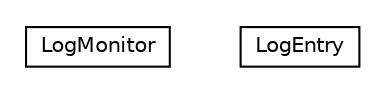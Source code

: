 #!/usr/local/bin/dot
#
# Class diagram 
# Generated by UMLGraph version R5_6-24-gf6e263 (http://www.umlgraph.org/)
#

digraph G {
	edge [fontname="Helvetica",fontsize=10,labelfontname="Helvetica",labelfontsize=10];
	node [fontname="Helvetica",fontsize=10,shape=plaintext];
	nodesep=0.25;
	ranksep=0.5;
	// org.universAAL.tools.logmonitor.all_log.LogMonitor
	c318 [label=<<table title="org.universAAL.tools.logmonitor.all_log.LogMonitor" border="0" cellborder="1" cellspacing="0" cellpadding="2" port="p" href="./LogMonitor.html">
		<tr><td><table border="0" cellspacing="0" cellpadding="1">
<tr><td align="center" balign="center"> LogMonitor </td></tr>
		</table></td></tr>
		</table>>, URL="./LogMonitor.html", fontname="Helvetica", fontcolor="black", fontsize=10.0];
	// org.universAAL.tools.logmonitor.all_log.LogEntry
	c319 [label=<<table title="org.universAAL.tools.logmonitor.all_log.LogEntry" border="0" cellborder="1" cellspacing="0" cellpadding="2" port="p" href="./LogEntry.html">
		<tr><td><table border="0" cellspacing="0" cellpadding="1">
<tr><td align="center" balign="center"> LogEntry </td></tr>
		</table></td></tr>
		</table>>, URL="./LogEntry.html", fontname="Helvetica", fontcolor="black", fontsize=10.0];
}

